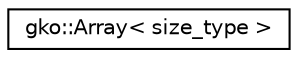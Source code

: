digraph "Graphical Class Hierarchy"
{
 // INTERACTIVE_SVG=YES
  edge [fontname="Helvetica",fontsize="10",labelfontname="Helvetica",labelfontsize="10"];
  node [fontname="Helvetica",fontsize="10",shape=record];
  rankdir="LR";
  Node1 [label="gko::Array\< size_type \>",height=0.2,width=0.4,color="black", fillcolor="white", style="filled",URL="$classgko_1_1Array.html"];
}
